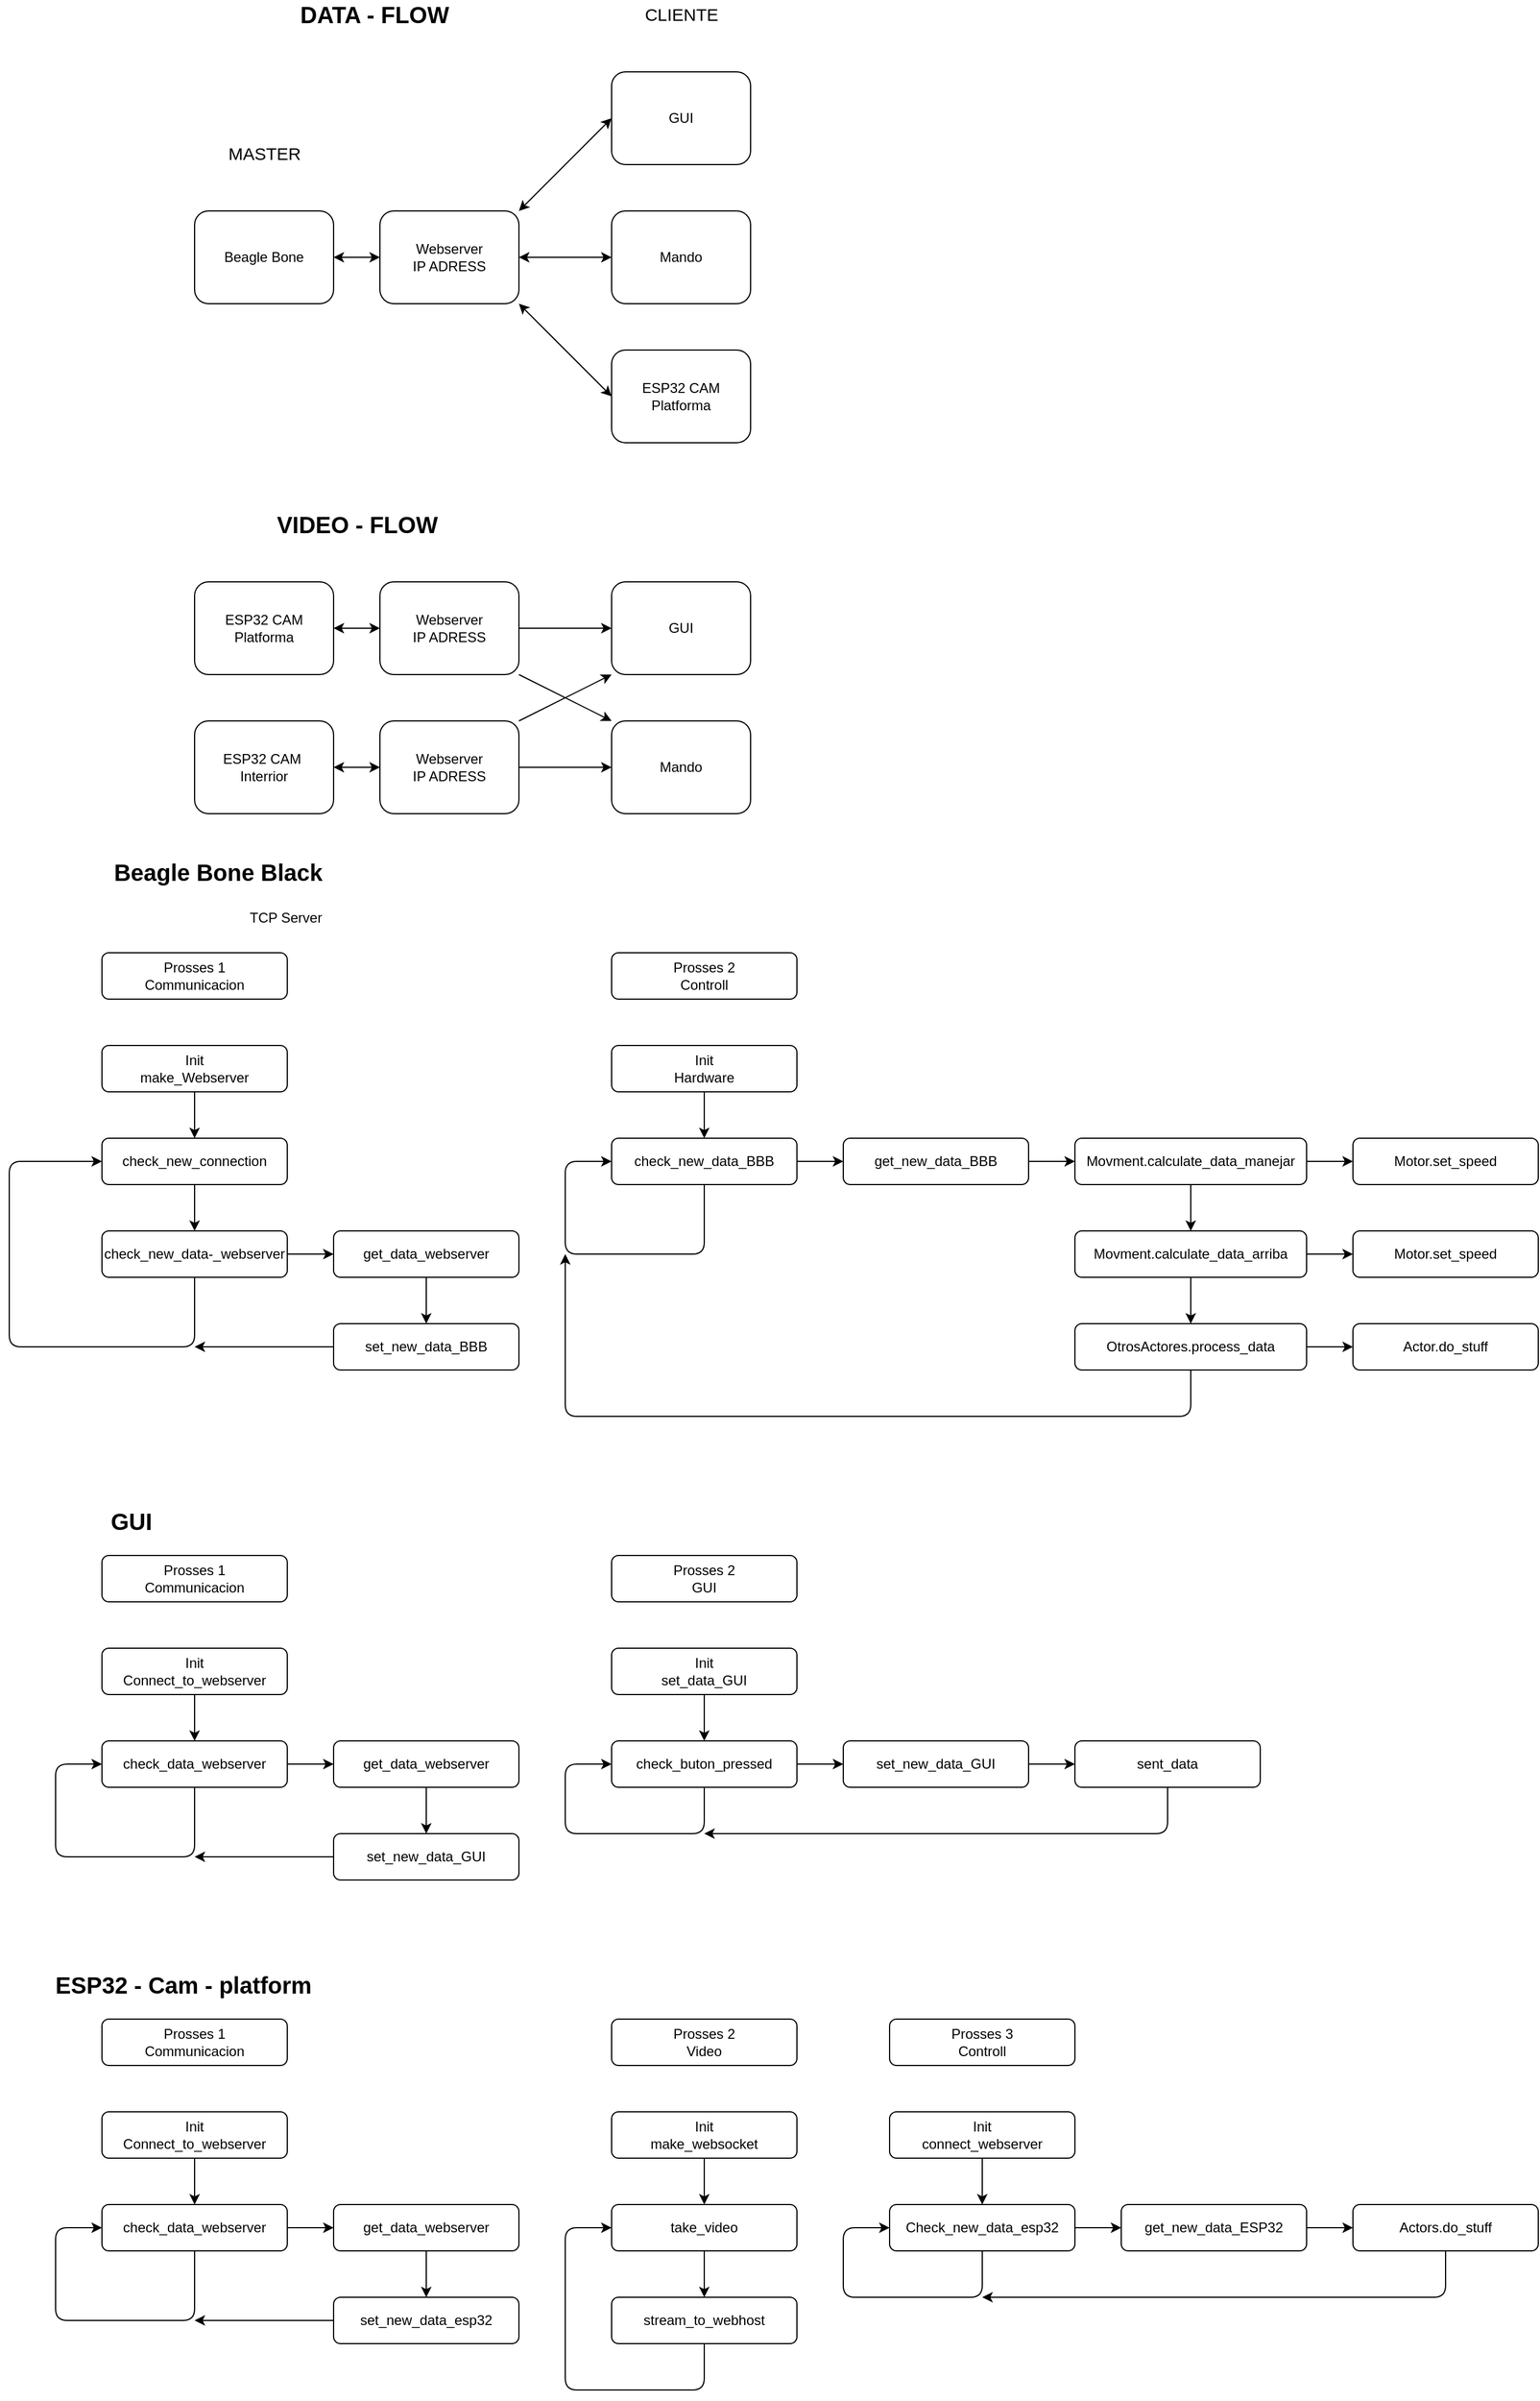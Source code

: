 <mxfile>
    <diagram id="vDkpHy24H6BLEEyWHWST" name="Page-1">
        <mxGraphModel dx="1186" dy="907" grid="1" gridSize="10" guides="1" tooltips="1" connect="1" arrows="1" fold="1" page="1" pageScale="1" pageWidth="850" pageHeight="1100" math="0" shadow="0">
            <root>
                <mxCell id="0"/>
                <mxCell id="1" parent="0"/>
                <mxCell id="81" value="" style="edgeStyle=none;html=1;fontSize=20;startArrow=classic;startFill=1;" parent="1" target="79" edge="1">
                    <mxGeometry relative="1" as="geometry">
                        <mxPoint x="360" y="240" as="sourcePoint"/>
                    </mxGeometry>
                </mxCell>
                <mxCell id="51" value="ESP32 CAM Platforma" style="rounded=1;whiteSpace=wrap;html=1;" parent="1" vertex="1">
                    <mxGeometry x="600" y="320" width="120" height="80" as="geometry"/>
                </mxCell>
                <mxCell id="53" value="GUI" style="rounded=1;whiteSpace=wrap;html=1;" parent="1" vertex="1">
                    <mxGeometry x="600" y="80" width="120" height="80" as="geometry"/>
                </mxCell>
                <mxCell id="55" value="Mando" style="rounded=1;whiteSpace=wrap;html=1;" parent="1" vertex="1">
                    <mxGeometry x="600" y="200" width="120" height="80" as="geometry"/>
                </mxCell>
                <mxCell id="59" value="&lt;font style=&quot;font-size: 15px&quot;&gt;MASTER&lt;/font&gt;" style="text;html=1;align=center;verticalAlign=middle;resizable=0;points=[];autosize=1;strokeColor=none;fillColor=none;" parent="1" vertex="1">
                    <mxGeometry x="260" y="140" width="80" height="20" as="geometry"/>
                </mxCell>
                <mxCell id="60" value="&lt;font style=&quot;font-size: 15px&quot;&gt;CLIENTE&lt;/font&gt;" style="text;html=1;align=center;verticalAlign=middle;resizable=0;points=[];autosize=1;strokeColor=none;fillColor=none;" parent="1" vertex="1">
                    <mxGeometry x="620" y="20" width="80" height="20" as="geometry"/>
                </mxCell>
                <mxCell id="61" value="&lt;font style=&quot;font-size: 20px&quot;&gt;&lt;b&gt;DATA - FLOW&lt;br&gt;&lt;/b&gt;&lt;/font&gt;" style="text;html=1;align=center;verticalAlign=middle;resizable=0;points=[];autosize=1;strokeColor=none;fillColor=none;" parent="1" vertex="1">
                    <mxGeometry x="325" y="20" width="140" height="20" as="geometry"/>
                </mxCell>
                <mxCell id="62" value="" style="endArrow=classic;startArrow=classic;html=1;fontSize=15;entryX=1;entryY=1;entryDx=0;entryDy=0;exitX=0;exitY=0.5;exitDx=0;exitDy=0;" parent="1" source="51" target="79" edge="1">
                    <mxGeometry width="50" height="50" relative="1" as="geometry">
                        <mxPoint x="380" y="420" as="sourcePoint"/>
                        <mxPoint x="430" y="370" as="targetPoint"/>
                    </mxGeometry>
                </mxCell>
                <mxCell id="68" value="GUI" style="rounded=1;whiteSpace=wrap;html=1;" parent="1" vertex="1">
                    <mxGeometry x="600" y="520" width="120" height="80" as="geometry"/>
                </mxCell>
                <mxCell id="69" value="Mando" style="rounded=1;whiteSpace=wrap;html=1;" parent="1" vertex="1">
                    <mxGeometry x="600" y="640" width="120" height="80" as="geometry"/>
                </mxCell>
                <mxCell id="72" value="&lt;font style=&quot;font-size: 20px&quot;&gt;&lt;b&gt;VIDEO - FLOW&lt;br&gt;&lt;/b&gt;&lt;/font&gt;" style="text;html=1;align=center;verticalAlign=middle;resizable=0;points=[];autosize=1;strokeColor=none;fillColor=none;" parent="1" vertex="1">
                    <mxGeometry x="305" y="460" width="150" height="20" as="geometry"/>
                </mxCell>
                <mxCell id="76" value="ESP32 CAM Platforma" style="rounded=1;whiteSpace=wrap;html=1;" parent="1" vertex="1">
                    <mxGeometry x="240" y="520" width="120" height="80" as="geometry"/>
                </mxCell>
                <mxCell id="77" value="ESP32 CAM&amp;nbsp;&lt;br&gt;Interrior" style="rounded=1;whiteSpace=wrap;html=1;" parent="1" vertex="1">
                    <mxGeometry x="240" y="640" width="120" height="80" as="geometry"/>
                </mxCell>
                <mxCell id="78" value="" style="endArrow=classic;startArrow=classic;html=1;fontSize=20;exitX=1;exitY=0.5;exitDx=0;exitDy=0;" parent="1" source="76" edge="1">
                    <mxGeometry width="50" height="50" relative="1" as="geometry">
                        <mxPoint x="410" y="800" as="sourcePoint"/>
                        <mxPoint x="400" y="560" as="targetPoint"/>
                    </mxGeometry>
                </mxCell>
                <mxCell id="79" value="Webserver&lt;br&gt;IP ADRESS" style="rounded=1;whiteSpace=wrap;html=1;" parent="1" vertex="1">
                    <mxGeometry x="400" y="200" width="120" height="80" as="geometry"/>
                </mxCell>
                <mxCell id="82" value="" style="endArrow=classic;startArrow=classic;html=1;fontSize=20;entryX=0;entryY=0.5;entryDx=0;entryDy=0;exitX=1;exitY=0.5;exitDx=0;exitDy=0;" parent="1" source="79" target="55" edge="1">
                    <mxGeometry width="50" height="50" relative="1" as="geometry">
                        <mxPoint x="390" y="420" as="sourcePoint"/>
                        <mxPoint x="440" y="370" as="targetPoint"/>
                    </mxGeometry>
                </mxCell>
                <mxCell id="83" value="" style="endArrow=classic;startArrow=classic;html=1;fontSize=20;entryX=0;entryY=0.5;entryDx=0;entryDy=0;exitX=1;exitY=0;exitDx=0;exitDy=0;" parent="1" source="79" target="53" edge="1">
                    <mxGeometry width="50" height="50" relative="1" as="geometry">
                        <mxPoint x="530" y="250" as="sourcePoint"/>
                        <mxPoint x="610" y="250" as="targetPoint"/>
                    </mxGeometry>
                </mxCell>
                <mxCell id="85" value="Webserver&lt;br&gt;IP ADRESS" style="rounded=1;whiteSpace=wrap;html=1;" parent="1" vertex="1">
                    <mxGeometry x="400" y="520" width="120" height="80" as="geometry"/>
                </mxCell>
                <mxCell id="87" value="Webserver&lt;br&gt;IP ADRESS" style="rounded=1;whiteSpace=wrap;html=1;" parent="1" vertex="1">
                    <mxGeometry x="400" y="640" width="120" height="80" as="geometry"/>
                </mxCell>
                <mxCell id="88" value="" style="endArrow=classic;startArrow=classic;html=1;fontSize=20;exitX=1;exitY=0.5;exitDx=0;exitDy=0;entryX=0;entryY=0.5;entryDx=0;entryDy=0;" parent="1" source="77" target="87" edge="1">
                    <mxGeometry width="50" height="50" relative="1" as="geometry">
                        <mxPoint x="370" y="570" as="sourcePoint"/>
                        <mxPoint x="410" y="570" as="targetPoint"/>
                    </mxGeometry>
                </mxCell>
                <mxCell id="92" value="" style="endArrow=classic;html=1;fontSize=20;entryX=0;entryY=0.5;entryDx=0;entryDy=0;exitX=1;exitY=0.5;exitDx=0;exitDy=0;" parent="1" source="85" target="68" edge="1">
                    <mxGeometry width="50" height="50" relative="1" as="geometry">
                        <mxPoint x="500" y="440" as="sourcePoint"/>
                        <mxPoint x="550" y="390" as="targetPoint"/>
                    </mxGeometry>
                </mxCell>
                <mxCell id="93" value="" style="endArrow=classic;html=1;fontSize=20;entryX=0;entryY=0;entryDx=0;entryDy=0;exitX=1;exitY=1;exitDx=0;exitDy=0;" parent="1" source="85" target="69" edge="1">
                    <mxGeometry width="50" height="50" relative="1" as="geometry">
                        <mxPoint x="530" y="570" as="sourcePoint"/>
                        <mxPoint x="610" y="570" as="targetPoint"/>
                    </mxGeometry>
                </mxCell>
                <mxCell id="94" value="" style="endArrow=classic;html=1;fontSize=20;entryX=0;entryY=1;entryDx=0;entryDy=0;exitX=1;exitY=0;exitDx=0;exitDy=0;" parent="1" source="87" target="68" edge="1">
                    <mxGeometry width="50" height="50" relative="1" as="geometry">
                        <mxPoint x="530" y="610" as="sourcePoint"/>
                        <mxPoint x="610" y="650" as="targetPoint"/>
                    </mxGeometry>
                </mxCell>
                <mxCell id="95" value="" style="endArrow=classic;html=1;fontSize=20;entryX=0;entryY=0.5;entryDx=0;entryDy=0;exitX=1;exitY=0.5;exitDx=0;exitDy=0;" parent="1" source="87" target="69" edge="1">
                    <mxGeometry width="50" height="50" relative="1" as="geometry">
                        <mxPoint x="530" y="650" as="sourcePoint"/>
                        <mxPoint x="610" y="610" as="targetPoint"/>
                    </mxGeometry>
                </mxCell>
                <mxCell id="96" value="Prosses 1&lt;br&gt;Communicacion" style="rounded=1;whiteSpace=wrap;html=1;" parent="1" vertex="1">
                    <mxGeometry x="160" y="840" width="160" height="40" as="geometry"/>
                </mxCell>
                <mxCell id="97" value="Prosses 2&lt;br&gt;Controll" style="rounded=1;whiteSpace=wrap;html=1;" parent="1" vertex="1">
                    <mxGeometry x="600" y="840" width="160" height="40" as="geometry"/>
                </mxCell>
                <mxCell id="107" value="" style="edgeStyle=none;html=1;" parent="1" source="99" target="105" edge="1">
                    <mxGeometry relative="1" as="geometry"/>
                </mxCell>
                <mxCell id="99" value="Init&lt;br&gt;make_Webserver" style="rounded=1;whiteSpace=wrap;html=1;" parent="1" vertex="1">
                    <mxGeometry x="160" y="920" width="160" height="40" as="geometry"/>
                </mxCell>
                <mxCell id="159" value="" style="edgeStyle=none;html=1;" parent="1" source="100" target="158" edge="1">
                    <mxGeometry relative="1" as="geometry"/>
                </mxCell>
                <mxCell id="100" value="check_new_data-_webserver" style="rounded=1;whiteSpace=wrap;html=1;" parent="1" vertex="1">
                    <mxGeometry x="160" y="1080" width="160" height="40" as="geometry"/>
                </mxCell>
                <mxCell id="157" value="" style="edgeStyle=none;html=1;" parent="1" source="102" edge="1">
                    <mxGeometry relative="1" as="geometry">
                        <mxPoint x="240" y="1180" as="targetPoint"/>
                    </mxGeometry>
                </mxCell>
                <mxCell id="102" value="set_new_data_BBB" style="rounded=1;whiteSpace=wrap;html=1;" parent="1" vertex="1">
                    <mxGeometry x="360" y="1160" width="160" height="40" as="geometry"/>
                </mxCell>
                <mxCell id="104" value="&lt;font style=&quot;font-size: 20px&quot;&gt;&lt;b&gt;Beagle Bone Black&lt;br&gt;&lt;/b&gt;&lt;/font&gt;" style="text;html=1;align=center;verticalAlign=middle;resizable=0;points=[];autosize=1;strokeColor=none;fillColor=none;" parent="1" vertex="1">
                    <mxGeometry x="160" y="760" width="200" height="20" as="geometry"/>
                </mxCell>
                <mxCell id="108" value="" style="edgeStyle=none;html=1;" parent="1" source="105" target="100" edge="1">
                    <mxGeometry relative="1" as="geometry"/>
                </mxCell>
                <mxCell id="105" value="check_new_connection" style="rounded=1;whiteSpace=wrap;html=1;" parent="1" vertex="1">
                    <mxGeometry x="160" y="1000" width="160" height="40" as="geometry"/>
                </mxCell>
                <mxCell id="113" value="" style="endArrow=classic;html=1;exitX=0.5;exitY=1;exitDx=0;exitDy=0;entryX=0;entryY=0.5;entryDx=0;entryDy=0;" parent="1" source="100" target="105" edge="1">
                    <mxGeometry width="50" height="50" relative="1" as="geometry">
                        <mxPoint x="240" y="1200" as="sourcePoint"/>
                        <mxPoint x="80" y="1040" as="targetPoint"/>
                        <Array as="points">
                            <mxPoint x="240" y="1180"/>
                            <mxPoint x="150" y="1180"/>
                            <mxPoint x="80" y="1180"/>
                            <mxPoint x="80" y="1020"/>
                        </Array>
                    </mxGeometry>
                </mxCell>
                <mxCell id="116" value="" style="edgeStyle=none;html=1;" parent="1" source="114" target="115" edge="1">
                    <mxGeometry relative="1" as="geometry"/>
                </mxCell>
                <mxCell id="114" value="Init&lt;br&gt;Hardware" style="rounded=1;whiteSpace=wrap;html=1;" parent="1" vertex="1">
                    <mxGeometry x="600" y="920" width="160" height="40" as="geometry"/>
                </mxCell>
                <mxCell id="131" value="" style="edgeStyle=none;html=1;" parent="1" source="115" target="130" edge="1">
                    <mxGeometry relative="1" as="geometry"/>
                </mxCell>
                <mxCell id="115" value="check_new_data_BBB" style="rounded=1;whiteSpace=wrap;html=1;" parent="1" vertex="1">
                    <mxGeometry x="600" y="1000" width="160" height="40" as="geometry"/>
                </mxCell>
                <mxCell id="120" value="" style="edgeStyle=none;html=1;" parent="1" source="117" target="119" edge="1">
                    <mxGeometry relative="1" as="geometry"/>
                </mxCell>
                <mxCell id="122" value="" style="edgeStyle=none;html=1;" parent="1" source="117" target="121" edge="1">
                    <mxGeometry relative="1" as="geometry"/>
                </mxCell>
                <mxCell id="117" value="Movment.calculate_data_manejar" style="rounded=1;whiteSpace=wrap;html=1;" parent="1" vertex="1">
                    <mxGeometry x="1000" y="1000" width="200" height="40" as="geometry"/>
                </mxCell>
                <mxCell id="119" value="Motor.set_speed" style="rounded=1;whiteSpace=wrap;html=1;" parent="1" vertex="1">
                    <mxGeometry x="1240" y="1000" width="160" height="40" as="geometry"/>
                </mxCell>
                <mxCell id="124" value="" style="edgeStyle=none;html=1;" parent="1" source="121" target="123" edge="1">
                    <mxGeometry relative="1" as="geometry"/>
                </mxCell>
                <mxCell id="126" value="" style="edgeStyle=none;html=1;" parent="1" source="121" target="125" edge="1">
                    <mxGeometry relative="1" as="geometry"/>
                </mxCell>
                <mxCell id="121" value="Movment.calculate_data_arriba" style="rounded=1;whiteSpace=wrap;html=1;" parent="1" vertex="1">
                    <mxGeometry x="1000" y="1080" width="200" height="40" as="geometry"/>
                </mxCell>
                <mxCell id="123" value="Motor.set_speed" style="rounded=1;whiteSpace=wrap;html=1;" parent="1" vertex="1">
                    <mxGeometry x="1240" y="1080" width="160" height="40" as="geometry"/>
                </mxCell>
                <mxCell id="128" value="" style="edgeStyle=none;html=1;" parent="1" source="125" target="127" edge="1">
                    <mxGeometry relative="1" as="geometry"/>
                </mxCell>
                <mxCell id="125" value="OtrosActores.process_data" style="rounded=1;whiteSpace=wrap;html=1;" parent="1" vertex="1">
                    <mxGeometry x="1000" y="1160" width="200" height="40" as="geometry"/>
                </mxCell>
                <mxCell id="127" value="Actor.do_stuff" style="rounded=1;whiteSpace=wrap;html=1;" parent="1" vertex="1">
                    <mxGeometry x="1240" y="1160" width="160" height="40" as="geometry"/>
                </mxCell>
                <mxCell id="129" value="" style="endArrow=classic;html=1;exitX=0.5;exitY=1;exitDx=0;exitDy=0;entryX=0;entryY=0.5;entryDx=0;entryDy=0;" parent="1" source="115" target="115" edge="1">
                    <mxGeometry width="50" height="50" relative="1" as="geometry">
                        <mxPoint x="680" y="1390" as="sourcePoint"/>
                        <mxPoint x="560" y="940" as="targetPoint"/>
                        <Array as="points">
                            <mxPoint x="680" y="1100"/>
                            <mxPoint x="560" y="1100"/>
                            <mxPoint x="560" y="1020"/>
                        </Array>
                    </mxGeometry>
                </mxCell>
                <mxCell id="132" value="" style="edgeStyle=none;html=1;" parent="1" source="130" target="117" edge="1">
                    <mxGeometry relative="1" as="geometry"/>
                </mxCell>
                <mxCell id="130" value="get_new_data_BBB" style="rounded=1;whiteSpace=wrap;html=1;" parent="1" vertex="1">
                    <mxGeometry x="800" y="1000" width="160" height="40" as="geometry"/>
                </mxCell>
                <mxCell id="133" value="&lt;font style=&quot;font-size: 20px&quot;&gt;&lt;b&gt;GUI&lt;br&gt;&lt;/b&gt;&lt;/font&gt;" style="text;html=1;align=center;verticalAlign=middle;resizable=0;points=[];autosize=1;strokeColor=none;fillColor=none;" parent="1" vertex="1">
                    <mxGeometry x="160" y="1320" width="50" height="20" as="geometry"/>
                </mxCell>
                <mxCell id="134" value="Prosses 1&lt;br&gt;Communicacion" style="rounded=1;whiteSpace=wrap;html=1;" parent="1" vertex="1">
                    <mxGeometry x="160" y="1360" width="160" height="40" as="geometry"/>
                </mxCell>
                <mxCell id="135" value="Prosses 2&lt;br&gt;GUI" style="rounded=1;whiteSpace=wrap;html=1;" parent="1" vertex="1">
                    <mxGeometry x="600" y="1360" width="160" height="40" as="geometry"/>
                </mxCell>
                <mxCell id="154" value="" style="edgeStyle=none;html=1;" parent="1" source="138" target="139" edge="1">
                    <mxGeometry relative="1" as="geometry"/>
                </mxCell>
                <mxCell id="138" value="Init&lt;br&gt;Connect_to_webserver" style="rounded=1;whiteSpace=wrap;html=1;" parent="1" vertex="1">
                    <mxGeometry x="160" y="1440" width="160" height="40" as="geometry"/>
                </mxCell>
                <mxCell id="232" value="" style="edgeStyle=none;html=1;" parent="1" source="139" target="151" edge="1">
                    <mxGeometry relative="1" as="geometry"/>
                </mxCell>
                <mxCell id="139" value="check_data_webserver" style="rounded=1;whiteSpace=wrap;html=1;" parent="1" vertex="1">
                    <mxGeometry x="160" y="1520" width="160" height="40" as="geometry"/>
                </mxCell>
                <mxCell id="141" value="Init&lt;br&gt;set_data_GUI" style="rounded=1;whiteSpace=wrap;html=1;" parent="1" vertex="1">
                    <mxGeometry x="600" y="1440" width="160" height="40" as="geometry"/>
                </mxCell>
                <mxCell id="145" value="" style="edgeStyle=none;html=1;" parent="1" target="144" edge="1">
                    <mxGeometry relative="1" as="geometry">
                        <mxPoint x="680" y="1480" as="sourcePoint"/>
                    </mxGeometry>
                </mxCell>
                <mxCell id="234" value="" style="edgeStyle=none;html=1;" parent="1" source="144" target="155" edge="1">
                    <mxGeometry relative="1" as="geometry"/>
                </mxCell>
                <mxCell id="144" value="check_buton_pressed" style="rounded=1;whiteSpace=wrap;html=1;" parent="1" vertex="1">
                    <mxGeometry x="600" y="1520" width="160" height="40" as="geometry"/>
                </mxCell>
                <mxCell id="146" value="sent_data" style="rounded=1;whiteSpace=wrap;html=1;" parent="1" vertex="1">
                    <mxGeometry x="1000" y="1520" width="160" height="40" as="geometry"/>
                </mxCell>
                <mxCell id="165" value="" style="edgeStyle=none;html=1;" parent="1" source="151" target="162" edge="1">
                    <mxGeometry relative="1" as="geometry"/>
                </mxCell>
                <mxCell id="151" value="get_data_webserver" style="rounded=1;whiteSpace=wrap;html=1;" parent="1" vertex="1">
                    <mxGeometry x="360" y="1520" width="160" height="40" as="geometry"/>
                </mxCell>
                <mxCell id="156" value="" style="edgeStyle=none;html=1;" parent="1" source="155" target="146" edge="1">
                    <mxGeometry relative="1" as="geometry"/>
                </mxCell>
                <mxCell id="155" value="set_new_data_GUI" style="rounded=1;whiteSpace=wrap;html=1;" parent="1" vertex="1">
                    <mxGeometry x="800" y="1520" width="160" height="40" as="geometry"/>
                </mxCell>
                <mxCell id="160" value="" style="edgeStyle=none;html=1;" parent="1" source="158" target="102" edge="1">
                    <mxGeometry relative="1" as="geometry"/>
                </mxCell>
                <mxCell id="158" value="get_data_webserver" style="rounded=1;whiteSpace=wrap;html=1;" parent="1" vertex="1">
                    <mxGeometry x="360" y="1080" width="160" height="40" as="geometry"/>
                </mxCell>
                <mxCell id="163" value="" style="edgeStyle=none;html=1;" parent="1" source="162" edge="1">
                    <mxGeometry relative="1" as="geometry">
                        <mxPoint x="240" y="1620" as="targetPoint"/>
                    </mxGeometry>
                </mxCell>
                <mxCell id="162" value="set_new_data_GUI" style="rounded=1;whiteSpace=wrap;html=1;" parent="1" vertex="1">
                    <mxGeometry x="360" y="1600" width="160" height="40" as="geometry"/>
                </mxCell>
                <mxCell id="164" value="" style="endArrow=classic;html=1;exitX=0.5;exitY=1;exitDx=0;exitDy=0;entryX=0;entryY=0.5;entryDx=0;entryDy=0;" parent="1" source="139" target="139" edge="1">
                    <mxGeometry width="50" height="50" relative="1" as="geometry">
                        <mxPoint x="240" y="1640" as="sourcePoint"/>
                        <mxPoint x="120" y="1520" as="targetPoint"/>
                        <Array as="points">
                            <mxPoint x="240" y="1620"/>
                            <mxPoint x="120" y="1620"/>
                            <mxPoint x="120" y="1540"/>
                        </Array>
                    </mxGeometry>
                </mxCell>
                <mxCell id="166" value="" style="endArrow=classic;html=1;exitX=0.5;exitY=1;exitDx=0;exitDy=0;entryX=0;entryY=0.5;entryDx=0;entryDy=0;" parent="1" target="144" edge="1">
                    <mxGeometry width="50" height="50" relative="1" as="geometry">
                        <mxPoint x="680" y="1560" as="sourcePoint"/>
                        <mxPoint x="600" y="1460" as="targetPoint"/>
                        <Array as="points">
                            <mxPoint x="680" y="1600"/>
                            <mxPoint x="560" y="1600"/>
                            <mxPoint x="560" y="1540"/>
                        </Array>
                    </mxGeometry>
                </mxCell>
                <mxCell id="167" value="&lt;font style=&quot;font-size: 20px&quot;&gt;&lt;b&gt;ESP32 - Cam - platform&lt;br&gt;&lt;/b&gt;&lt;/font&gt;" style="text;html=1;align=center;verticalAlign=middle;resizable=0;points=[];autosize=1;strokeColor=none;fillColor=none;" parent="1" vertex="1">
                    <mxGeometry x="110" y="1720" width="240" height="20" as="geometry"/>
                </mxCell>
                <mxCell id="168" value="Prosses 1&lt;br&gt;Communicacion" style="rounded=1;whiteSpace=wrap;html=1;" parent="1" vertex="1">
                    <mxGeometry x="160" y="1760" width="160" height="40" as="geometry"/>
                </mxCell>
                <mxCell id="169" value="Prosses 3&lt;br&gt;Controll" style="rounded=1;whiteSpace=wrap;html=1;" parent="1" vertex="1">
                    <mxGeometry x="840" y="1760" width="160" height="40" as="geometry"/>
                </mxCell>
                <mxCell id="170" value="" style="edgeStyle=none;html=1;" parent="1" source="171" target="173" edge="1">
                    <mxGeometry relative="1" as="geometry"/>
                </mxCell>
                <mxCell id="171" value="Init&lt;br&gt;make_websocket" style="rounded=1;whiteSpace=wrap;html=1;" parent="1" vertex="1">
                    <mxGeometry x="600" y="1840" width="160" height="40" as="geometry"/>
                </mxCell>
                <mxCell id="190" value="" style="edgeStyle=none;html=1;" parent="1" source="173" target="183" edge="1">
                    <mxGeometry relative="1" as="geometry"/>
                </mxCell>
                <mxCell id="173" value="take_video" style="rounded=1;whiteSpace=wrap;html=1;" parent="1" vertex="1">
                    <mxGeometry x="600" y="1920" width="160" height="40" as="geometry"/>
                </mxCell>
                <mxCell id="174" value="Init&lt;br&gt;connect_webserver" style="rounded=1;whiteSpace=wrap;html=1;" parent="1" vertex="1">
                    <mxGeometry x="840" y="1840" width="160" height="40" as="geometry"/>
                </mxCell>
                <mxCell id="175" value="" style="edgeStyle=none;html=1;" parent="1" target="177" edge="1">
                    <mxGeometry relative="1" as="geometry">
                        <mxPoint x="920" y="1880" as="sourcePoint"/>
                    </mxGeometry>
                </mxCell>
                <mxCell id="235" value="" style="edgeStyle=none;html=1;" parent="1" source="177" target="182" edge="1">
                    <mxGeometry relative="1" as="geometry"/>
                </mxCell>
                <mxCell id="177" value="Check_new_data_esp32" style="rounded=1;whiteSpace=wrap;html=1;" parent="1" vertex="1">
                    <mxGeometry x="840" y="1920" width="160" height="40" as="geometry"/>
                </mxCell>
                <mxCell id="178" value="Actors.do_stuff" style="rounded=1;whiteSpace=wrap;html=1;" parent="1" vertex="1">
                    <mxGeometry x="1240" y="1920" width="160" height="40" as="geometry"/>
                </mxCell>
                <mxCell id="181" value="" style="edgeStyle=none;html=1;" parent="1" source="182" edge="1">
                    <mxGeometry relative="1" as="geometry">
                        <mxPoint x="1240" y="1940" as="targetPoint"/>
                    </mxGeometry>
                </mxCell>
                <mxCell id="182" value="get_new_data_ESP32" style="rounded=1;whiteSpace=wrap;html=1;" parent="1" vertex="1">
                    <mxGeometry x="1040" y="1920" width="160" height="40" as="geometry"/>
                </mxCell>
                <mxCell id="183" value="stream_to_webhost" style="rounded=1;whiteSpace=wrap;html=1;" parent="1" vertex="1">
                    <mxGeometry x="600" y="2000" width="160" height="40" as="geometry"/>
                </mxCell>
                <mxCell id="186" value="" style="endArrow=classic;html=1;exitX=0.5;exitY=1;exitDx=0;exitDy=0;entryX=0;entryY=0.5;entryDx=0;entryDy=0;" parent="1" source="183" target="173" edge="1">
                    <mxGeometry width="50" height="50" relative="1" as="geometry">
                        <mxPoint x="570" y="2140" as="sourcePoint"/>
                        <mxPoint x="560" y="1920" as="targetPoint"/>
                        <Array as="points">
                            <mxPoint x="680" y="2080"/>
                            <mxPoint x="560" y="2080"/>
                            <mxPoint x="560" y="1940"/>
                        </Array>
                    </mxGeometry>
                </mxCell>
                <mxCell id="187" value="" style="endArrow=classic;html=1;exitX=0.5;exitY=1;exitDx=0;exitDy=0;entryX=0;entryY=0.5;entryDx=0;entryDy=0;" parent="1" target="177" edge="1">
                    <mxGeometry width="50" height="50" relative="1" as="geometry">
                        <mxPoint x="920" y="1960" as="sourcePoint"/>
                        <mxPoint x="840" y="1860" as="targetPoint"/>
                        <Array as="points">
                            <mxPoint x="920" y="2000"/>
                            <mxPoint x="800" y="2000"/>
                            <mxPoint x="800" y="1940"/>
                        </Array>
                    </mxGeometry>
                </mxCell>
                <mxCell id="212" value="Prosses 2&lt;br&gt;Video" style="rounded=1;whiteSpace=wrap;html=1;" parent="1" vertex="1">
                    <mxGeometry x="600" y="1760" width="160" height="40" as="geometry"/>
                </mxCell>
                <mxCell id="213" value="" style="edgeStyle=none;html=1;" parent="1" source="214" target="217" edge="1">
                    <mxGeometry relative="1" as="geometry"/>
                </mxCell>
                <mxCell id="214" value="Init&lt;br&gt;Connect_to_webserver" style="rounded=1;whiteSpace=wrap;html=1;" parent="1" vertex="1">
                    <mxGeometry x="160" y="1840" width="160" height="40" as="geometry"/>
                </mxCell>
                <mxCell id="215" value="" style="edgeStyle=none;html=1;" parent="1" source="217" target="219" edge="1">
                    <mxGeometry relative="1" as="geometry">
                        <Array as="points">
                            <mxPoint x="340" y="1940"/>
                        </Array>
                    </mxGeometry>
                </mxCell>
                <mxCell id="217" value="check_data_webserver" style="rounded=1;whiteSpace=wrap;html=1;" parent="1" vertex="1">
                    <mxGeometry x="160" y="1920" width="160" height="40" as="geometry"/>
                </mxCell>
                <mxCell id="218" value="" style="edgeStyle=none;html=1;" parent="1" source="219" target="222" edge="1">
                    <mxGeometry relative="1" as="geometry"/>
                </mxCell>
                <mxCell id="219" value="get_data_webserver" style="rounded=1;whiteSpace=wrap;html=1;" parent="1" vertex="1">
                    <mxGeometry x="360" y="1920" width="160" height="40" as="geometry"/>
                </mxCell>
                <mxCell id="221" value="" style="edgeStyle=none;html=1;" parent="1" source="222" edge="1">
                    <mxGeometry relative="1" as="geometry">
                        <mxPoint x="240" y="2020" as="targetPoint"/>
                    </mxGeometry>
                </mxCell>
                <mxCell id="222" value="set_new_data_esp32" style="rounded=1;whiteSpace=wrap;html=1;" parent="1" vertex="1">
                    <mxGeometry x="360" y="2000" width="160" height="40" as="geometry"/>
                </mxCell>
                <mxCell id="223" value="" style="endArrow=classic;html=1;exitX=0.5;exitY=1;exitDx=0;exitDy=0;entryX=0;entryY=0.5;entryDx=0;entryDy=0;" parent="1" source="217" target="217" edge="1">
                    <mxGeometry width="50" height="50" relative="1" as="geometry">
                        <mxPoint x="240" y="2040" as="sourcePoint"/>
                        <mxPoint x="120" y="1920" as="targetPoint"/>
                        <Array as="points">
                            <mxPoint x="240" y="2020"/>
                            <mxPoint x="120" y="2020"/>
                            <mxPoint x="120" y="1940"/>
                        </Array>
                    </mxGeometry>
                </mxCell>
                <mxCell id="225" value="" style="endArrow=classic;html=1;exitX=0.5;exitY=1;exitDx=0;exitDy=0;" parent="1" source="125" edge="1">
                    <mxGeometry width="50" height="50" relative="1" as="geometry">
                        <mxPoint x="1080" y="1240" as="sourcePoint"/>
                        <mxPoint x="560" y="1100" as="targetPoint"/>
                        <Array as="points">
                            <mxPoint x="1100" y="1240"/>
                            <mxPoint x="870" y="1240"/>
                            <mxPoint x="560" y="1240"/>
                        </Array>
                    </mxGeometry>
                </mxCell>
                <mxCell id="226" value="" style="endArrow=classic;html=1;exitX=0.5;exitY=1;exitDx=0;exitDy=0;" parent="1" source="178" edge="1">
                    <mxGeometry width="50" height="50" relative="1" as="geometry">
                        <mxPoint x="1050" y="2100" as="sourcePoint"/>
                        <mxPoint x="920" y="2000" as="targetPoint"/>
                        <Array as="points">
                            <mxPoint x="1320" y="2000"/>
                        </Array>
                    </mxGeometry>
                </mxCell>
                <mxCell id="228" value="" style="endArrow=classic;html=1;exitX=0.5;exitY=1;exitDx=0;exitDy=0;" parent="1" source="146" edge="1">
                    <mxGeometry width="50" height="50" relative="1" as="geometry">
                        <mxPoint x="1050" y="1680" as="sourcePoint"/>
                        <mxPoint x="680" y="1600" as="targetPoint"/>
                        <Array as="points">
                            <mxPoint x="1080" y="1600"/>
                        </Array>
                    </mxGeometry>
                </mxCell>
                <mxCell id="229" value="Beagle Bone" style="rounded=1;whiteSpace=wrap;html=1;" parent="1" vertex="1">
                    <mxGeometry x="240" y="200" width="120" height="80" as="geometry"/>
                </mxCell>
                <mxCell id="236" value="TCP Server&amp;nbsp;" style="text;html=1;align=center;verticalAlign=middle;resizable=0;points=[];autosize=1;strokeColor=none;fillColor=none;" vertex="1" parent="1">
                    <mxGeometry x="280" y="800" width="80" height="20" as="geometry"/>
                </mxCell>
            </root>
        </mxGraphModel>
    </diagram>
</mxfile>